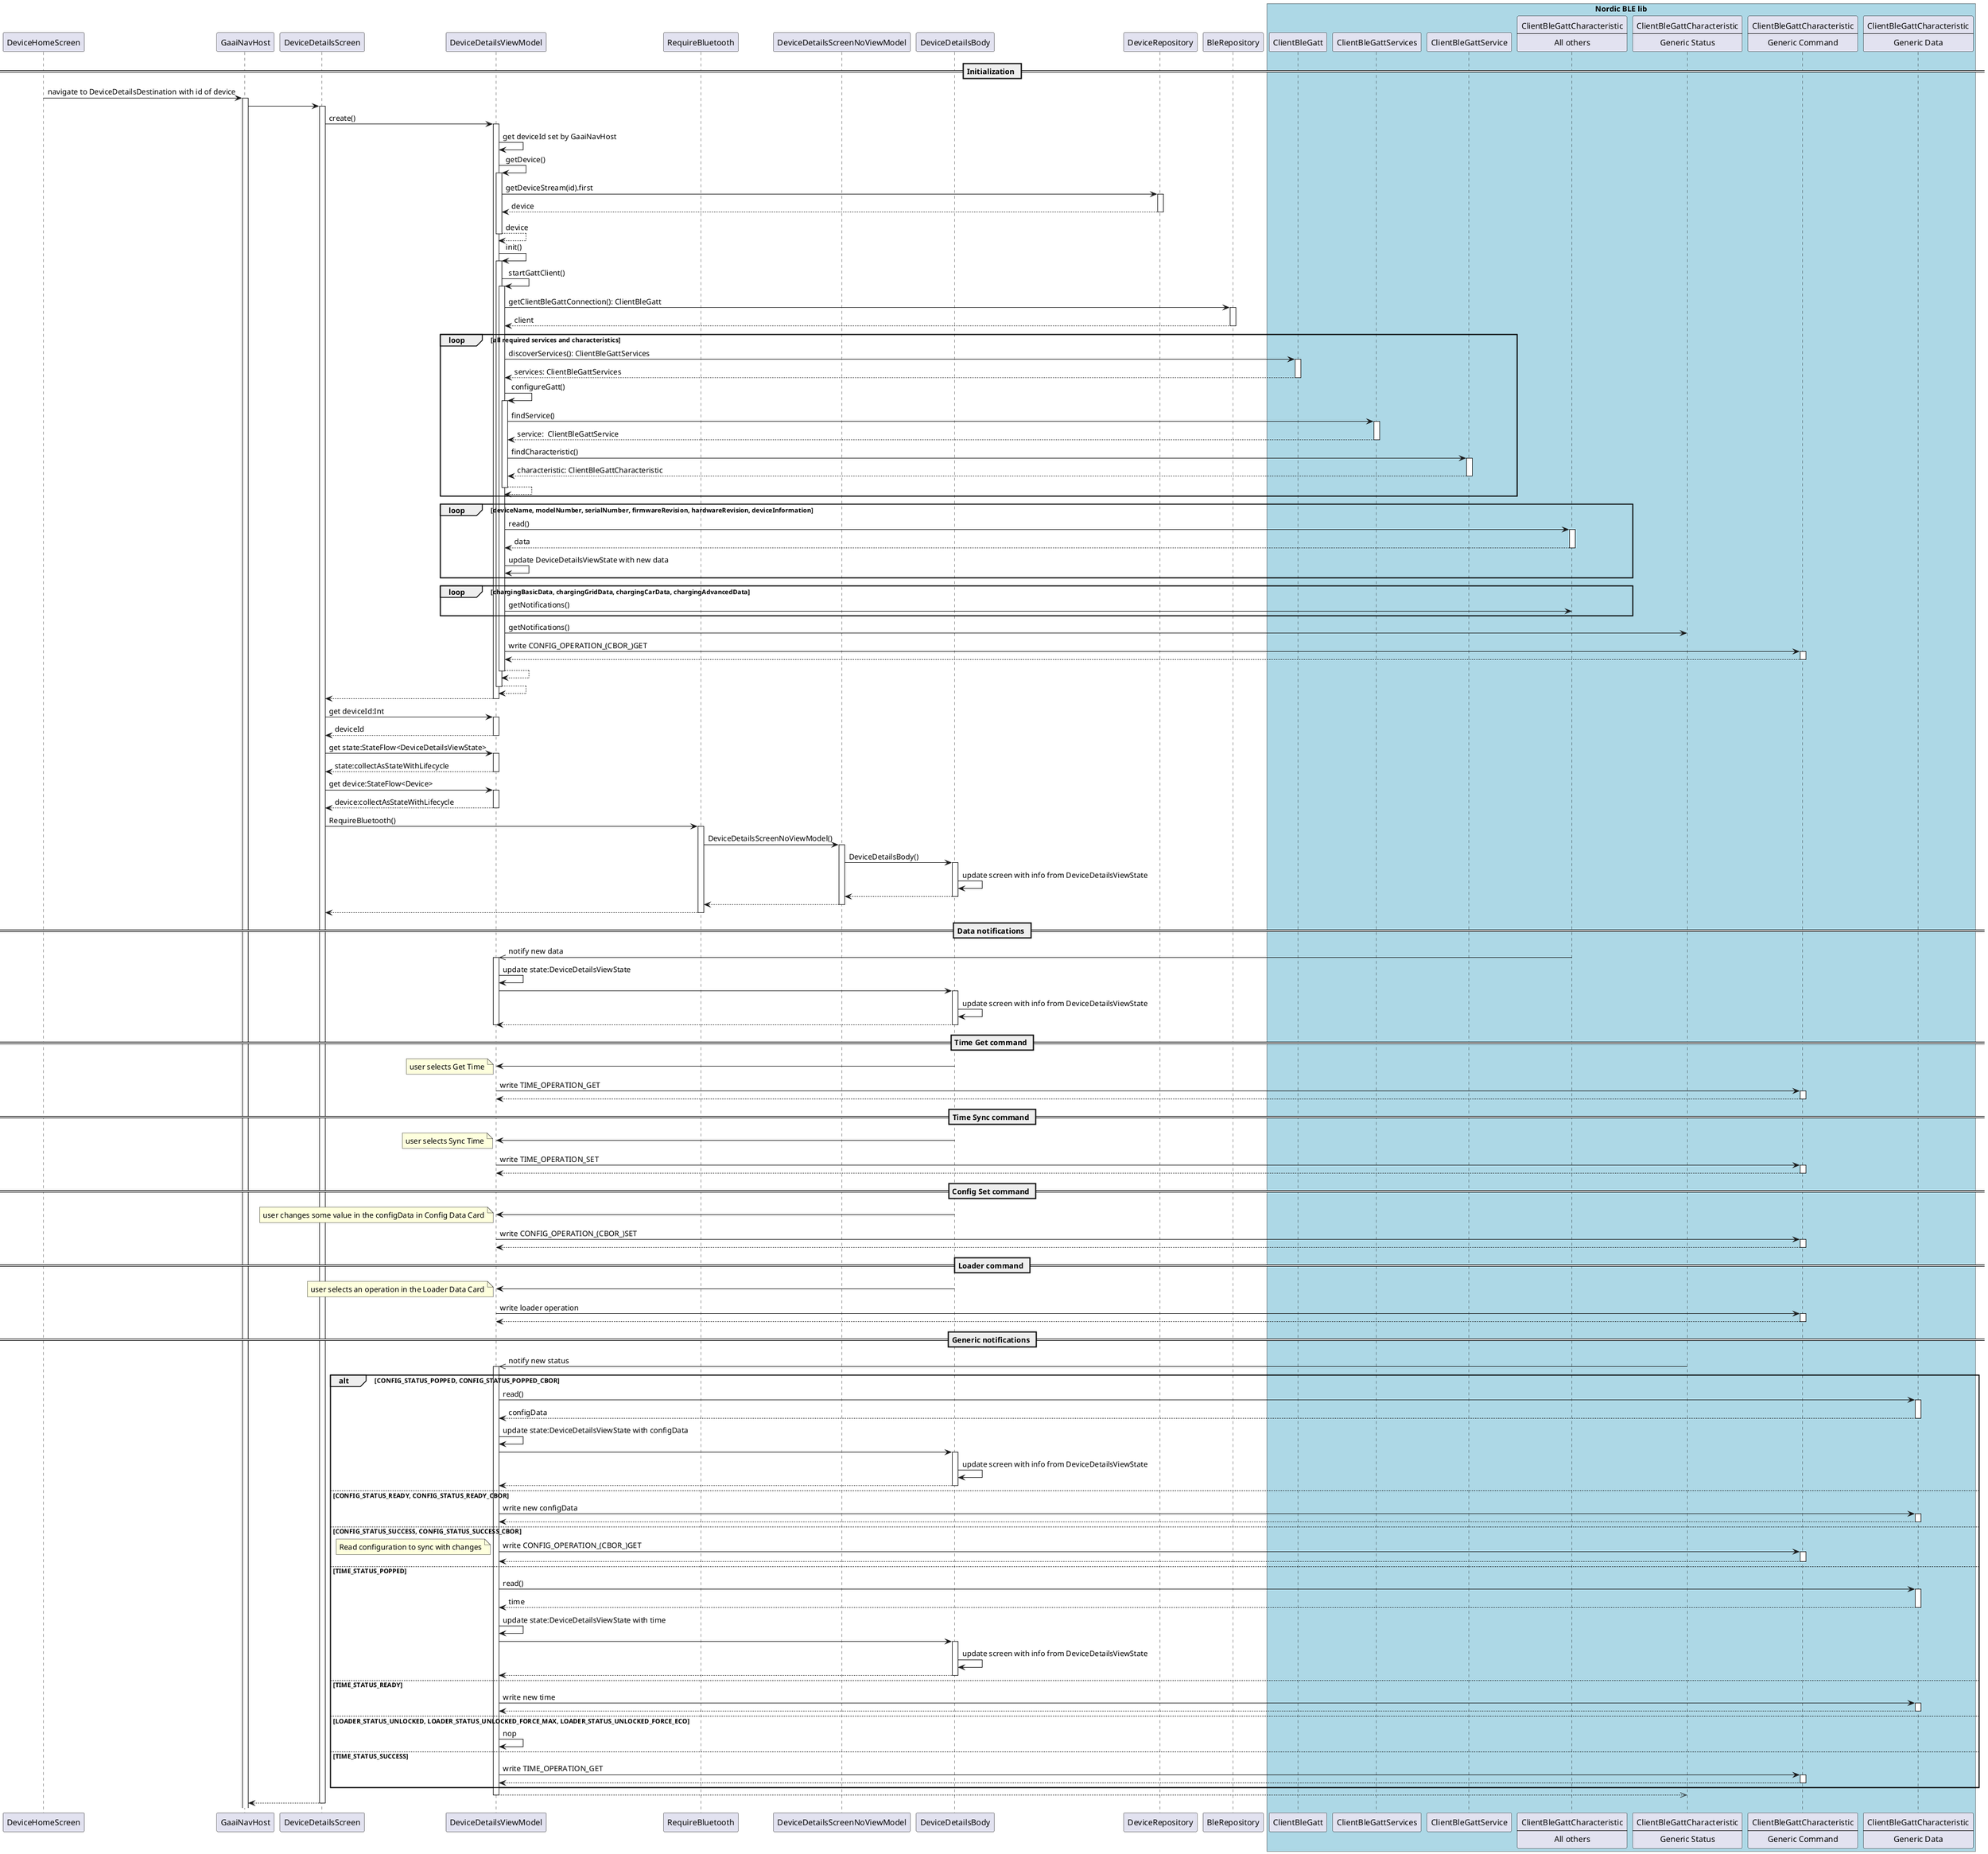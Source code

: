 @startuml
participant DeviceHomeScreen
participant GaaiNavHost
participant DeviceDetailsScreen
participant DeviceDetailsViewModel
participant RequireBluetooth
participant DeviceDetailsScreenNoViewModel
participant DeviceDetailsBody
participant DeviceRepository
participant BleRepository
box "Nordic BLE lib" #LightBlue
participant ClientBleGatt
participant ClientBleGattServices
participant ClientBleGattService
participant ClientBleGattCharacteristic [
    ClientBleGattCharacteristic
    ----
    All others
]
participant ClientBleGattCharacteristic3 [
    ClientBleGattCharacteristic
    ----
    Generic Status
]

participant ClientBleGattCharacteristic2 [
    ClientBleGattCharacteristic
    ----
    Generic Command
]

participant ClientBleGattCharacteristic4 [
    ClientBleGattCharacteristic
    ----
    Generic Data
]
end box
== Initialization ==
DeviceHomeScreen -> GaaiNavHost: navigate to DeviceDetailsDestination with id of device
activate GaaiNavHost
GaaiNavHost -> DeviceDetailsScreen
activate DeviceDetailsScreen
DeviceDetailsScreen -> DeviceDetailsViewModel : create()
activate DeviceDetailsViewModel
DeviceDetailsViewModel -> DeviceDetailsViewModel: get deviceId set by GaaiNavHost
DeviceDetailsViewModel -> DeviceDetailsViewModel: getDevice()
activate DeviceDetailsViewModel
DeviceDetailsViewModel -> DeviceRepository: getDeviceStream(id).first
activate DeviceRepository
return device
return device
DeviceDetailsViewModel -> DeviceDetailsViewModel : init()
activate DeviceDetailsViewModel
DeviceDetailsViewModel -> DeviceDetailsViewModel : startGattClient()
activate DeviceDetailsViewModel
DeviceDetailsViewModel -> BleRepository: getClientBleGattConnection(): ClientBleGatt
activate BleRepository
return client
loop all required services and characteristics
DeviceDetailsViewModel -> ClientBleGatt: discoverServices(): ClientBleGattServices
activate ClientBleGatt
return services: ClientBleGattServices
DeviceDetailsViewModel -> DeviceDetailsViewModel: configureGatt()
activate DeviceDetailsViewModel
DeviceDetailsViewModel -> ClientBleGattServices: findService()
activate ClientBleGattServices
return service:  ClientBleGattService
DeviceDetailsViewModel -> ClientBleGattService: findCharacteristic()
activate ClientBleGattService
return characteristic: ClientBleGattCharacteristic
return
end


loop deviceName, modelNumber, serialNumber, firmwareRevision, hardwareRevision, deviceInformation  
DeviceDetailsViewModel ->  ClientBleGattCharacteristic: read()
activate ClientBleGattCharacteristic
return data
DeviceDetailsViewModel -> DeviceDetailsViewModel: update DeviceDetailsViewState with new data
end

loop chargingBasicData, chargingGridData, chargingCarData, chargingAdvancedData
DeviceDetailsViewModel ->  ClientBleGattCharacteristic: getNotifications()
end

DeviceDetailsViewModel ->  ClientBleGattCharacteristic3: getNotifications()

DeviceDetailsViewModel -> ClientBleGattCharacteristic2: write CONFIG_OPERATION_(CBOR_)GET
activate ClientBleGattCharacteristic2
return
return
return
return
DeviceDetailsScreen -> DeviceDetailsViewModel : get deviceId:Int
activate DeviceDetailsViewModel
return deviceId
DeviceDetailsScreen -> DeviceDetailsViewModel : get state:StateFlow<DeviceDetailsViewState>
activate DeviceDetailsViewModel
return state:collectAsStateWithLifecycle 
DeviceDetailsScreen -> DeviceDetailsViewModel : get device:StateFlow<Device>
activate DeviceDetailsViewModel
return device:collectAsStateWithLifecycle 
DeviceDetailsScreen -> RequireBluetooth : RequireBluetooth()
activate RequireBluetooth
RequireBluetooth -> DeviceDetailsScreenNoViewModel : DeviceDetailsScreenNoViewModel()
activate DeviceDetailsScreenNoViewModel
DeviceDetailsScreenNoViewModel -> DeviceDetailsBody : DeviceDetailsBody()
activate DeviceDetailsBody
DeviceDetailsBody -> DeviceDetailsBody : update screen with info from DeviceDetailsViewState
return
return
return
== Data notifications ==
ClientBleGattCharacteristic ->> DeviceDetailsViewModel: notify new data
activate DeviceDetailsViewModel
DeviceDetailsViewModel -> DeviceDetailsViewModel: update state:DeviceDetailsViewState
DeviceDetailsViewModel -> DeviceDetailsBody 
activate DeviceDetailsBody
DeviceDetailsBody -> DeviceDetailsBody : update screen with info from DeviceDetailsViewState
return
deactivate DeviceDetailsViewModel
== Time Get command ==
DeviceDetailsBody -> DeviceDetailsViewModel: 
note left: user selects Get Time
DeviceDetailsViewModel -> ClientBleGattCharacteristic2: write TIME_OPERATION_GET
activate ClientBleGattCharacteristic2
return
== Time Sync command ==
DeviceDetailsBody -> DeviceDetailsViewModel: 
note left: user selects Sync Time
DeviceDetailsViewModel -> ClientBleGattCharacteristic2: write TIME_OPERATION_SET
activate ClientBleGattCharacteristic2
return
== Config Set command ==
DeviceDetailsBody -> DeviceDetailsViewModel: 
note left: user changes some value in the configData in Config Data Card
DeviceDetailsViewModel -> ClientBleGattCharacteristic2: write CONFIG_OPERATION_(CBOR_)SET
activate ClientBleGattCharacteristic2
return
== Loader command ==
DeviceDetailsBody -> DeviceDetailsViewModel: 
note left: user selects an operation in the Loader Data Card
DeviceDetailsViewModel -> ClientBleGattCharacteristic2: write loader operation
activate ClientBleGattCharacteristic2
return

== Generic notifications ==
ClientBleGattCharacteristic3 ->> DeviceDetailsViewModel: notify new status
activate DeviceDetailsViewModel
alt CONFIG_STATUS_POPPED, CONFIG_STATUS_POPPED_CBOR
DeviceDetailsViewModel -> ClientBleGattCharacteristic4: read()
activate ClientBleGattCharacteristic4
return configData
DeviceDetailsViewModel -> DeviceDetailsViewModel: update state:DeviceDetailsViewState with configData
DeviceDetailsViewModel -> DeviceDetailsBody 
activate DeviceDetailsBody
DeviceDetailsBody -> DeviceDetailsBody : update screen with info from DeviceDetailsViewState
return
else CONFIG_STATUS_READY, CONFIG_STATUS_READY_CBOR
DeviceDetailsViewModel -> ClientBleGattCharacteristic4: write new configData
activate ClientBleGattCharacteristic4
return
else CONFIG_STATUS_SUCCESS, CONFIG_STATUS_SUCCESS_CBOR
DeviceDetailsViewModel -> ClientBleGattCharacteristic2: write CONFIG_OPERATION_(CBOR_)GET
note left: Read configuration to sync with changes
activate ClientBleGattCharacteristic2
return
else TIME_STATUS_POPPED 
DeviceDetailsViewModel -> ClientBleGattCharacteristic4: read()
activate ClientBleGattCharacteristic4
return time
DeviceDetailsViewModel -> DeviceDetailsViewModel: update state:DeviceDetailsViewState with time
DeviceDetailsViewModel -> DeviceDetailsBody 
activate DeviceDetailsBody
DeviceDetailsBody -> DeviceDetailsBody : update screen with info from DeviceDetailsViewState
return
else TIME_STATUS_READY
DeviceDetailsViewModel -> ClientBleGattCharacteristic4: write new time
activate ClientBleGattCharacteristic4
return
else LOADER_STATUS_UNLOCKED, LOADER_STATUS_UNLOCKED_FORCE_MAX, LOADER_STATUS_UNLOCKED_FORCE_ECO
DeviceDetailsViewModel -> DeviceDetailsViewModel : nop
else TIME_STATUS_SUCCESS
DeviceDetailsViewModel -> ClientBleGattCharacteristic2: write TIME_OPERATION_GET
activate ClientBleGattCharacteristic2
return
end 
return
return
@enduml